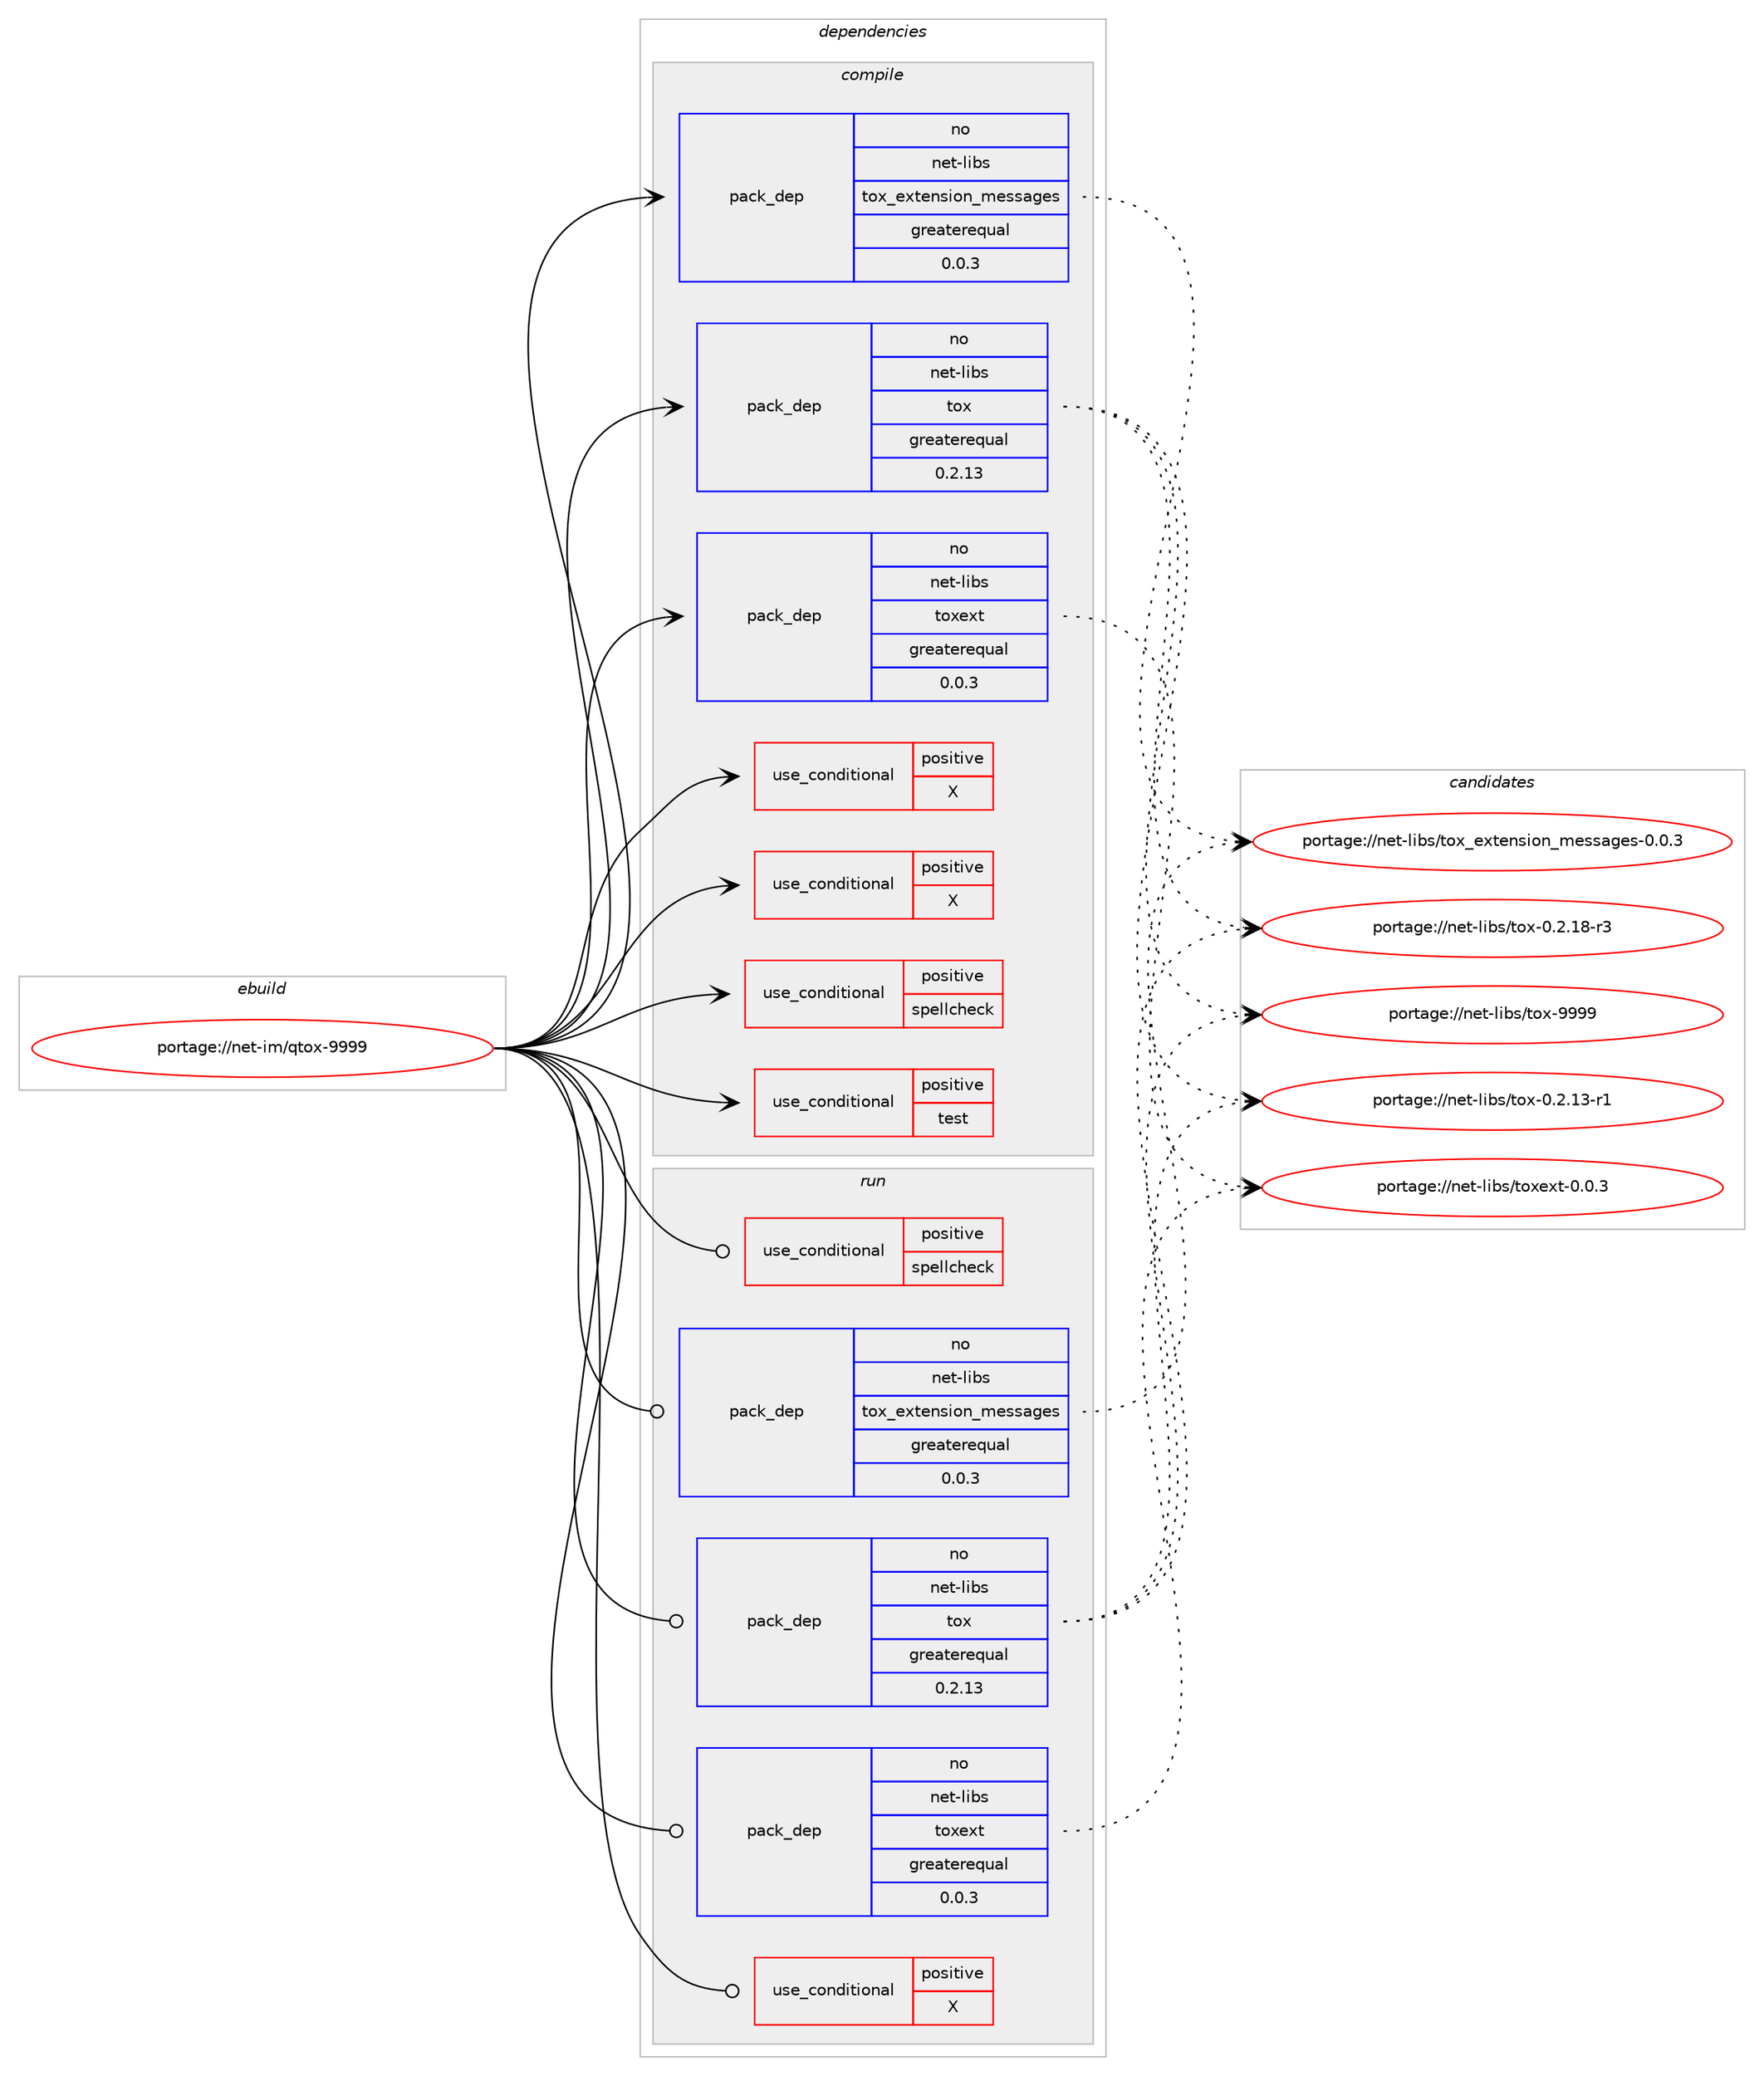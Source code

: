 digraph prolog {

# *************
# Graph options
# *************

newrank=true;
concentrate=true;
compound=true;
graph [rankdir=LR,fontname=Helvetica,fontsize=10,ranksep=1.5];#, ranksep=2.5, nodesep=0.2];
edge  [arrowhead=vee];
node  [fontname=Helvetica,fontsize=10];

# **********
# The ebuild
# **********

subgraph cluster_leftcol {
color=gray;
rank=same;
label=<<i>ebuild</i>>;
id [label="portage://net-im/qtox-9999", color=red, width=4, href="../net-im/qtox-9999.svg"];
}

# ****************
# The dependencies
# ****************

subgraph cluster_midcol {
color=gray;
label=<<i>dependencies</i>>;
subgraph cluster_compile {
fillcolor="#eeeeee";
style=filled;
label=<<i>compile</i>>;
subgraph cond89606 {
dependency180487 [label=<<TABLE BORDER="0" CELLBORDER="1" CELLSPACING="0" CELLPADDING="4"><TR><TD ROWSPAN="3" CELLPADDING="10">use_conditional</TD></TR><TR><TD>positive</TD></TR><TR><TD>X</TD></TR></TABLE>>, shape=none, color=red];
# *** BEGIN UNKNOWN DEPENDENCY TYPE (TODO) ***
# dependency180487 -> package_dependency(portage://net-im/qtox-9999,install,no,x11-base,xorg-proto,none,[,,],[],[])
# *** END UNKNOWN DEPENDENCY TYPE (TODO) ***

}
id:e -> dependency180487:w [weight=20,style="solid",arrowhead="vee"];
subgraph cond89607 {
dependency180488 [label=<<TABLE BORDER="0" CELLBORDER="1" CELLSPACING="0" CELLPADDING="4"><TR><TD ROWSPAN="3" CELLPADDING="10">use_conditional</TD></TR><TR><TD>positive</TD></TR><TR><TD>X</TD></TR></TABLE>>, shape=none, color=red];
# *** BEGIN UNKNOWN DEPENDENCY TYPE (TODO) ***
# dependency180488 -> package_dependency(portage://net-im/qtox-9999,install,no,x11-libs,libX11,none,[,,],[],[])
# *** END UNKNOWN DEPENDENCY TYPE (TODO) ***

# *** BEGIN UNKNOWN DEPENDENCY TYPE (TODO) ***
# dependency180488 -> package_dependency(portage://net-im/qtox-9999,install,no,x11-libs,libXScrnSaver,none,[,,],[],[])
# *** END UNKNOWN DEPENDENCY TYPE (TODO) ***

}
id:e -> dependency180488:w [weight=20,style="solid",arrowhead="vee"];
subgraph cond89608 {
dependency180489 [label=<<TABLE BORDER="0" CELLBORDER="1" CELLSPACING="0" CELLPADDING="4"><TR><TD ROWSPAN="3" CELLPADDING="10">use_conditional</TD></TR><TR><TD>positive</TD></TR><TR><TD>spellcheck</TD></TR></TABLE>>, shape=none, color=red];
# *** BEGIN UNKNOWN DEPENDENCY TYPE (TODO) ***
# dependency180489 -> package_dependency(portage://net-im/qtox-9999,install,no,kde-frameworks,sonnet,none,[,,],[slot(5)],[])
# *** END UNKNOWN DEPENDENCY TYPE (TODO) ***

}
id:e -> dependency180489:w [weight=20,style="solid",arrowhead="vee"];
subgraph cond89609 {
dependency180490 [label=<<TABLE BORDER="0" CELLBORDER="1" CELLSPACING="0" CELLPADDING="4"><TR><TD ROWSPAN="3" CELLPADDING="10">use_conditional</TD></TR><TR><TD>positive</TD></TR><TR><TD>test</TD></TR></TABLE>>, shape=none, color=red];
# *** BEGIN UNKNOWN DEPENDENCY TYPE (TODO) ***
# dependency180490 -> package_dependency(portage://net-im/qtox-9999,install,no,dev-qt,qttest,none,[,,],[slot(5)],[])
# *** END UNKNOWN DEPENDENCY TYPE (TODO) ***

}
id:e -> dependency180490:w [weight=20,style="solid",arrowhead="vee"];
# *** BEGIN UNKNOWN DEPENDENCY TYPE (TODO) ***
# id -> package_dependency(portage://net-im/qtox-9999,install,no,dev-db,sqlcipher,none,[,,],[],[])
# *** END UNKNOWN DEPENDENCY TYPE (TODO) ***

# *** BEGIN UNKNOWN DEPENDENCY TYPE (TODO) ***
# id -> package_dependency(portage://net-im/qtox-9999,install,no,dev-libs,libsodium,none,[,,],any_same_slot,[])
# *** END UNKNOWN DEPENDENCY TYPE (TODO) ***

# *** BEGIN UNKNOWN DEPENDENCY TYPE (TODO) ***
# id -> package_dependency(portage://net-im/qtox-9999,install,no,dev-qt,qtconcurrent,none,[,,],[slot(5)],[])
# *** END UNKNOWN DEPENDENCY TYPE (TODO) ***

# *** BEGIN UNKNOWN DEPENDENCY TYPE (TODO) ***
# id -> package_dependency(portage://net-im/qtox-9999,install,no,dev-qt,qtcore,none,[,,],[slot(5)],[])
# *** END UNKNOWN DEPENDENCY TYPE (TODO) ***

# *** BEGIN UNKNOWN DEPENDENCY TYPE (TODO) ***
# id -> package_dependency(portage://net-im/qtox-9999,install,no,dev-qt,qtgui,none,[,,],[slot(5)],[use(enable(gif),positive),use(enable(jpeg),none),use(enable(png),none),use(enable(X),negative)])
# *** END UNKNOWN DEPENDENCY TYPE (TODO) ***

# *** BEGIN UNKNOWN DEPENDENCY TYPE (TODO) ***
# id -> package_dependency(portage://net-im/qtox-9999,install,no,dev-qt,qtnetwork,none,[,,],[slot(5)],[])
# *** END UNKNOWN DEPENDENCY TYPE (TODO) ***

# *** BEGIN UNKNOWN DEPENDENCY TYPE (TODO) ***
# id -> package_dependency(portage://net-im/qtox-9999,install,no,dev-qt,qtopengl,none,[,,],[slot(5)],[])
# *** END UNKNOWN DEPENDENCY TYPE (TODO) ***

# *** BEGIN UNKNOWN DEPENDENCY TYPE (TODO) ***
# id -> package_dependency(portage://net-im/qtox-9999,install,no,dev-qt,qtsvg,none,[,,],[slot(5)],[])
# *** END UNKNOWN DEPENDENCY TYPE (TODO) ***

# *** BEGIN UNKNOWN DEPENDENCY TYPE (TODO) ***
# id -> package_dependency(portage://net-im/qtox-9999,install,no,dev-qt,qtwidgets,none,[,,],[slot(5)],[])
# *** END UNKNOWN DEPENDENCY TYPE (TODO) ***

# *** BEGIN UNKNOWN DEPENDENCY TYPE (TODO) ***
# id -> package_dependency(portage://net-im/qtox-9999,install,no,dev-qt,qtxml,none,[,,],[slot(5)],[])
# *** END UNKNOWN DEPENDENCY TYPE (TODO) ***

# *** BEGIN UNKNOWN DEPENDENCY TYPE (TODO) ***
# id -> package_dependency(portage://net-im/qtox-9999,install,no,media-gfx,qrencode,none,[,,],any_same_slot,[])
# *** END UNKNOWN DEPENDENCY TYPE (TODO) ***

# *** BEGIN UNKNOWN DEPENDENCY TYPE (TODO) ***
# id -> package_dependency(portage://net-im/qtox-9999,install,no,media-libs,libexif,none,[,,],[],[])
# *** END UNKNOWN DEPENDENCY TYPE (TODO) ***

# *** BEGIN UNKNOWN DEPENDENCY TYPE (TODO) ***
# id -> package_dependency(portage://net-im/qtox-9999,install,no,media-libs,openal,none,[,,],[],[])
# *** END UNKNOWN DEPENDENCY TYPE (TODO) ***

# *** BEGIN UNKNOWN DEPENDENCY TYPE (TODO) ***
# id -> package_dependency(portage://net-im/qtox-9999,install,no,media-video,ffmpeg,none,[,,],any_same_slot,[use(enable(webp),none),use(enable(v4l),none)])
# *** END UNKNOWN DEPENDENCY TYPE (TODO) ***

subgraph pack88331 {
dependency180491 [label=<<TABLE BORDER="0" CELLBORDER="1" CELLSPACING="0" CELLPADDING="4" WIDTH="220"><TR><TD ROWSPAN="6" CELLPADDING="30">pack_dep</TD></TR><TR><TD WIDTH="110">no</TD></TR><TR><TD>net-libs</TD></TR><TR><TD>tox</TD></TR><TR><TD>greaterequal</TD></TR><TR><TD>0.2.13</TD></TR></TABLE>>, shape=none, color=blue];
}
id:e -> dependency180491:w [weight=20,style="solid",arrowhead="vee"];
subgraph pack88332 {
dependency180492 [label=<<TABLE BORDER="0" CELLBORDER="1" CELLSPACING="0" CELLPADDING="4" WIDTH="220"><TR><TD ROWSPAN="6" CELLPADDING="30">pack_dep</TD></TR><TR><TD WIDTH="110">no</TD></TR><TR><TD>net-libs</TD></TR><TR><TD>tox_extension_messages</TD></TR><TR><TD>greaterequal</TD></TR><TR><TD>0.0.3</TD></TR></TABLE>>, shape=none, color=blue];
}
id:e -> dependency180492:w [weight=20,style="solid",arrowhead="vee"];
subgraph pack88333 {
dependency180493 [label=<<TABLE BORDER="0" CELLBORDER="1" CELLSPACING="0" CELLPADDING="4" WIDTH="220"><TR><TD ROWSPAN="6" CELLPADDING="30">pack_dep</TD></TR><TR><TD WIDTH="110">no</TD></TR><TR><TD>net-libs</TD></TR><TR><TD>toxext</TD></TR><TR><TD>greaterequal</TD></TR><TR><TD>0.0.3</TD></TR></TABLE>>, shape=none, color=blue];
}
id:e -> dependency180493:w [weight=20,style="solid",arrowhead="vee"];
}
subgraph cluster_compileandrun {
fillcolor="#eeeeee";
style=filled;
label=<<i>compile and run</i>>;
}
subgraph cluster_run {
fillcolor="#eeeeee";
style=filled;
label=<<i>run</i>>;
subgraph cond89610 {
dependency180494 [label=<<TABLE BORDER="0" CELLBORDER="1" CELLSPACING="0" CELLPADDING="4"><TR><TD ROWSPAN="3" CELLPADDING="10">use_conditional</TD></TR><TR><TD>positive</TD></TR><TR><TD>X</TD></TR></TABLE>>, shape=none, color=red];
# *** BEGIN UNKNOWN DEPENDENCY TYPE (TODO) ***
# dependency180494 -> package_dependency(portage://net-im/qtox-9999,run,no,x11-libs,libX11,none,[,,],[],[])
# *** END UNKNOWN DEPENDENCY TYPE (TODO) ***

# *** BEGIN UNKNOWN DEPENDENCY TYPE (TODO) ***
# dependency180494 -> package_dependency(portage://net-im/qtox-9999,run,no,x11-libs,libXScrnSaver,none,[,,],[],[])
# *** END UNKNOWN DEPENDENCY TYPE (TODO) ***

}
id:e -> dependency180494:w [weight=20,style="solid",arrowhead="odot"];
subgraph cond89611 {
dependency180495 [label=<<TABLE BORDER="0" CELLBORDER="1" CELLSPACING="0" CELLPADDING="4"><TR><TD ROWSPAN="3" CELLPADDING="10">use_conditional</TD></TR><TR><TD>positive</TD></TR><TR><TD>spellcheck</TD></TR></TABLE>>, shape=none, color=red];
# *** BEGIN UNKNOWN DEPENDENCY TYPE (TODO) ***
# dependency180495 -> package_dependency(portage://net-im/qtox-9999,run,no,kde-frameworks,sonnet,none,[,,],[slot(5)],[])
# *** END UNKNOWN DEPENDENCY TYPE (TODO) ***

}
id:e -> dependency180495:w [weight=20,style="solid",arrowhead="odot"];
# *** BEGIN UNKNOWN DEPENDENCY TYPE (TODO) ***
# id -> package_dependency(portage://net-im/qtox-9999,run,no,dev-db,sqlcipher,none,[,,],[],[])
# *** END UNKNOWN DEPENDENCY TYPE (TODO) ***

# *** BEGIN UNKNOWN DEPENDENCY TYPE (TODO) ***
# id -> package_dependency(portage://net-im/qtox-9999,run,no,dev-libs,libsodium,none,[,,],any_same_slot,[])
# *** END UNKNOWN DEPENDENCY TYPE (TODO) ***

# *** BEGIN UNKNOWN DEPENDENCY TYPE (TODO) ***
# id -> package_dependency(portage://net-im/qtox-9999,run,no,dev-qt,qtconcurrent,none,[,,],[slot(5)],[])
# *** END UNKNOWN DEPENDENCY TYPE (TODO) ***

# *** BEGIN UNKNOWN DEPENDENCY TYPE (TODO) ***
# id -> package_dependency(portage://net-im/qtox-9999,run,no,dev-qt,qtcore,none,[,,],[slot(5)],[])
# *** END UNKNOWN DEPENDENCY TYPE (TODO) ***

# *** BEGIN UNKNOWN DEPENDENCY TYPE (TODO) ***
# id -> package_dependency(portage://net-im/qtox-9999,run,no,dev-qt,qtgui,none,[,,],[slot(5)],[use(enable(gif),positive),use(enable(jpeg),none),use(enable(png),none),use(enable(X),negative)])
# *** END UNKNOWN DEPENDENCY TYPE (TODO) ***

# *** BEGIN UNKNOWN DEPENDENCY TYPE (TODO) ***
# id -> package_dependency(portage://net-im/qtox-9999,run,no,dev-qt,qtnetwork,none,[,,],[slot(5)],[])
# *** END UNKNOWN DEPENDENCY TYPE (TODO) ***

# *** BEGIN UNKNOWN DEPENDENCY TYPE (TODO) ***
# id -> package_dependency(portage://net-im/qtox-9999,run,no,dev-qt,qtopengl,none,[,,],[slot(5)],[])
# *** END UNKNOWN DEPENDENCY TYPE (TODO) ***

# *** BEGIN UNKNOWN DEPENDENCY TYPE (TODO) ***
# id -> package_dependency(portage://net-im/qtox-9999,run,no,dev-qt,qtsvg,none,[,,],[slot(5)],[])
# *** END UNKNOWN DEPENDENCY TYPE (TODO) ***

# *** BEGIN UNKNOWN DEPENDENCY TYPE (TODO) ***
# id -> package_dependency(portage://net-im/qtox-9999,run,no,dev-qt,qtwidgets,none,[,,],[slot(5)],[])
# *** END UNKNOWN DEPENDENCY TYPE (TODO) ***

# *** BEGIN UNKNOWN DEPENDENCY TYPE (TODO) ***
# id -> package_dependency(portage://net-im/qtox-9999,run,no,dev-qt,qtxml,none,[,,],[slot(5)],[])
# *** END UNKNOWN DEPENDENCY TYPE (TODO) ***

# *** BEGIN UNKNOWN DEPENDENCY TYPE (TODO) ***
# id -> package_dependency(portage://net-im/qtox-9999,run,no,media-gfx,qrencode,none,[,,],any_same_slot,[])
# *** END UNKNOWN DEPENDENCY TYPE (TODO) ***

# *** BEGIN UNKNOWN DEPENDENCY TYPE (TODO) ***
# id -> package_dependency(portage://net-im/qtox-9999,run,no,media-libs,libexif,none,[,,],[],[])
# *** END UNKNOWN DEPENDENCY TYPE (TODO) ***

# *** BEGIN UNKNOWN DEPENDENCY TYPE (TODO) ***
# id -> package_dependency(portage://net-im/qtox-9999,run,no,media-libs,openal,none,[,,],[],[])
# *** END UNKNOWN DEPENDENCY TYPE (TODO) ***

# *** BEGIN UNKNOWN DEPENDENCY TYPE (TODO) ***
# id -> package_dependency(portage://net-im/qtox-9999,run,no,media-video,ffmpeg,none,[,,],any_same_slot,[use(enable(webp),none),use(enable(v4l),none)])
# *** END UNKNOWN DEPENDENCY TYPE (TODO) ***

subgraph pack88334 {
dependency180496 [label=<<TABLE BORDER="0" CELLBORDER="1" CELLSPACING="0" CELLPADDING="4" WIDTH="220"><TR><TD ROWSPAN="6" CELLPADDING="30">pack_dep</TD></TR><TR><TD WIDTH="110">no</TD></TR><TR><TD>net-libs</TD></TR><TR><TD>tox</TD></TR><TR><TD>greaterequal</TD></TR><TR><TD>0.2.13</TD></TR></TABLE>>, shape=none, color=blue];
}
id:e -> dependency180496:w [weight=20,style="solid",arrowhead="odot"];
subgraph pack88335 {
dependency180497 [label=<<TABLE BORDER="0" CELLBORDER="1" CELLSPACING="0" CELLPADDING="4" WIDTH="220"><TR><TD ROWSPAN="6" CELLPADDING="30">pack_dep</TD></TR><TR><TD WIDTH="110">no</TD></TR><TR><TD>net-libs</TD></TR><TR><TD>tox_extension_messages</TD></TR><TR><TD>greaterequal</TD></TR><TR><TD>0.0.3</TD></TR></TABLE>>, shape=none, color=blue];
}
id:e -> dependency180497:w [weight=20,style="solid",arrowhead="odot"];
subgraph pack88336 {
dependency180498 [label=<<TABLE BORDER="0" CELLBORDER="1" CELLSPACING="0" CELLPADDING="4" WIDTH="220"><TR><TD ROWSPAN="6" CELLPADDING="30">pack_dep</TD></TR><TR><TD WIDTH="110">no</TD></TR><TR><TD>net-libs</TD></TR><TR><TD>toxext</TD></TR><TR><TD>greaterequal</TD></TR><TR><TD>0.0.3</TD></TR></TABLE>>, shape=none, color=blue];
}
id:e -> dependency180498:w [weight=20,style="solid",arrowhead="odot"];
}
}

# **************
# The candidates
# **************

subgraph cluster_choices {
rank=same;
color=gray;
label=<<i>candidates</i>>;

subgraph choice88331 {
color=black;
nodesep=1;
choice110101116451081059811547116111120454846504649514511449 [label="portage://net-libs/tox-0.2.13-r1", color=red, width=4,href="../net-libs/tox-0.2.13-r1.svg"];
choice110101116451081059811547116111120454846504649564511451 [label="portage://net-libs/tox-0.2.18-r3", color=red, width=4,href="../net-libs/tox-0.2.18-r3.svg"];
choice1101011164510810598115471161111204557575757 [label="portage://net-libs/tox-9999", color=red, width=4,href="../net-libs/tox-9999.svg"];
dependency180491:e -> choice110101116451081059811547116111120454846504649514511449:w [style=dotted,weight="100"];
dependency180491:e -> choice110101116451081059811547116111120454846504649564511451:w [style=dotted,weight="100"];
dependency180491:e -> choice1101011164510810598115471161111204557575757:w [style=dotted,weight="100"];
}
subgraph choice88332 {
color=black;
nodesep=1;
choice110101116451081059811547116111120951011201161011101151051111109510910111511597103101115454846484651 [label="portage://net-libs/tox_extension_messages-0.0.3", color=red, width=4,href="../net-libs/tox_extension_messages-0.0.3.svg"];
dependency180492:e -> choice110101116451081059811547116111120951011201161011101151051111109510910111511597103101115454846484651:w [style=dotted,weight="100"];
}
subgraph choice88333 {
color=black;
nodesep=1;
choice110101116451081059811547116111120101120116454846484651 [label="portage://net-libs/toxext-0.0.3", color=red, width=4,href="../net-libs/toxext-0.0.3.svg"];
dependency180493:e -> choice110101116451081059811547116111120101120116454846484651:w [style=dotted,weight="100"];
}
subgraph choice88334 {
color=black;
nodesep=1;
choice110101116451081059811547116111120454846504649514511449 [label="portage://net-libs/tox-0.2.13-r1", color=red, width=4,href="../net-libs/tox-0.2.13-r1.svg"];
choice110101116451081059811547116111120454846504649564511451 [label="portage://net-libs/tox-0.2.18-r3", color=red, width=4,href="../net-libs/tox-0.2.18-r3.svg"];
choice1101011164510810598115471161111204557575757 [label="portage://net-libs/tox-9999", color=red, width=4,href="../net-libs/tox-9999.svg"];
dependency180496:e -> choice110101116451081059811547116111120454846504649514511449:w [style=dotted,weight="100"];
dependency180496:e -> choice110101116451081059811547116111120454846504649564511451:w [style=dotted,weight="100"];
dependency180496:e -> choice1101011164510810598115471161111204557575757:w [style=dotted,weight="100"];
}
subgraph choice88335 {
color=black;
nodesep=1;
choice110101116451081059811547116111120951011201161011101151051111109510910111511597103101115454846484651 [label="portage://net-libs/tox_extension_messages-0.0.3", color=red, width=4,href="../net-libs/tox_extension_messages-0.0.3.svg"];
dependency180497:e -> choice110101116451081059811547116111120951011201161011101151051111109510910111511597103101115454846484651:w [style=dotted,weight="100"];
}
subgraph choice88336 {
color=black;
nodesep=1;
choice110101116451081059811547116111120101120116454846484651 [label="portage://net-libs/toxext-0.0.3", color=red, width=4,href="../net-libs/toxext-0.0.3.svg"];
dependency180498:e -> choice110101116451081059811547116111120101120116454846484651:w [style=dotted,weight="100"];
}
}

}
